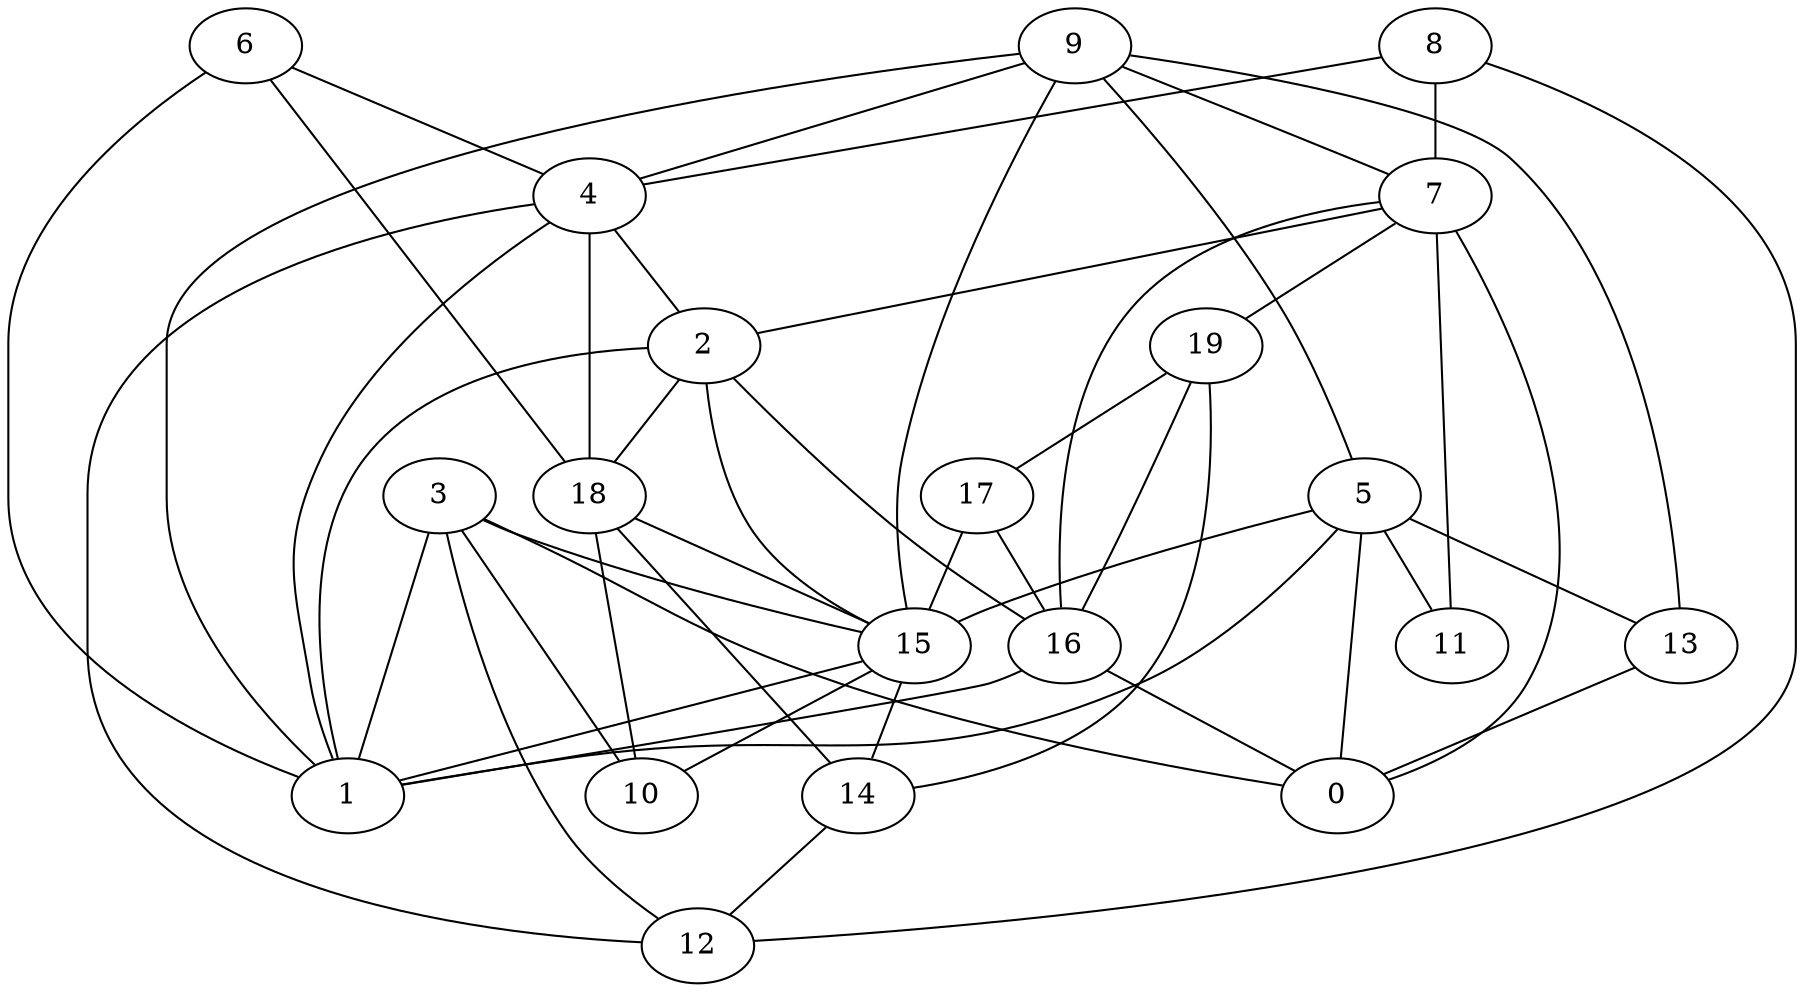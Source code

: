 digraph GG_graph {

subgraph G_graph {
edge [color = black]
"18" -> "10" [dir = none]
"6" -> "18" [dir = none]
"6" -> "1" [dir = none]
"19" -> "14" [dir = none]
"19" -> "17" [dir = none]
"8" -> "12" [dir = none]
"8" -> "7" [dir = none]
"5" -> "13" [dir = none]
"5" -> "11" [dir = none]
"5" -> "15" [dir = none]
"5" -> "0" [dir = none]
"5" -> "1" [dir = none]
"16" -> "1" [dir = none]
"3" -> "12" [dir = none]
"3" -> "1" [dir = none]
"3" -> "10" [dir = none]
"3" -> "15" [dir = none]
"14" -> "12" [dir = none]
"9" -> "15" [dir = none]
"9" -> "7" [dir = none]
"9" -> "13" [dir = none]
"9" -> "1" [dir = none]
"9" -> "5" [dir = none]
"2" -> "15" [dir = none]
"2" -> "18" [dir = none]
"2" -> "1" [dir = none]
"4" -> "2" [dir = none]
"4" -> "1" [dir = none]
"4" -> "18" [dir = none]
"17" -> "16" [dir = none]
"17" -> "15" [dir = none]
"7" -> "2" [dir = none]
"7" -> "19" [dir = none]
"7" -> "16" [dir = none]
"7" -> "11" [dir = none]
"15" -> "14" [dir = none]
"15" -> "10" [dir = none]
"13" -> "0" [dir = none]
"6" -> "4" [dir = none]
"16" -> "0" [dir = none]
"18" -> "14" [dir = none]
"15" -> "1" [dir = none]
"7" -> "0" [dir = none]
"2" -> "16" [dir = none]
"4" -> "12" [dir = none]
"18" -> "15" [dir = none]
"3" -> "0" [dir = none]
"19" -> "16" [dir = none]
"8" -> "4" [dir = none]
"9" -> "4" [dir = none]
}

}
